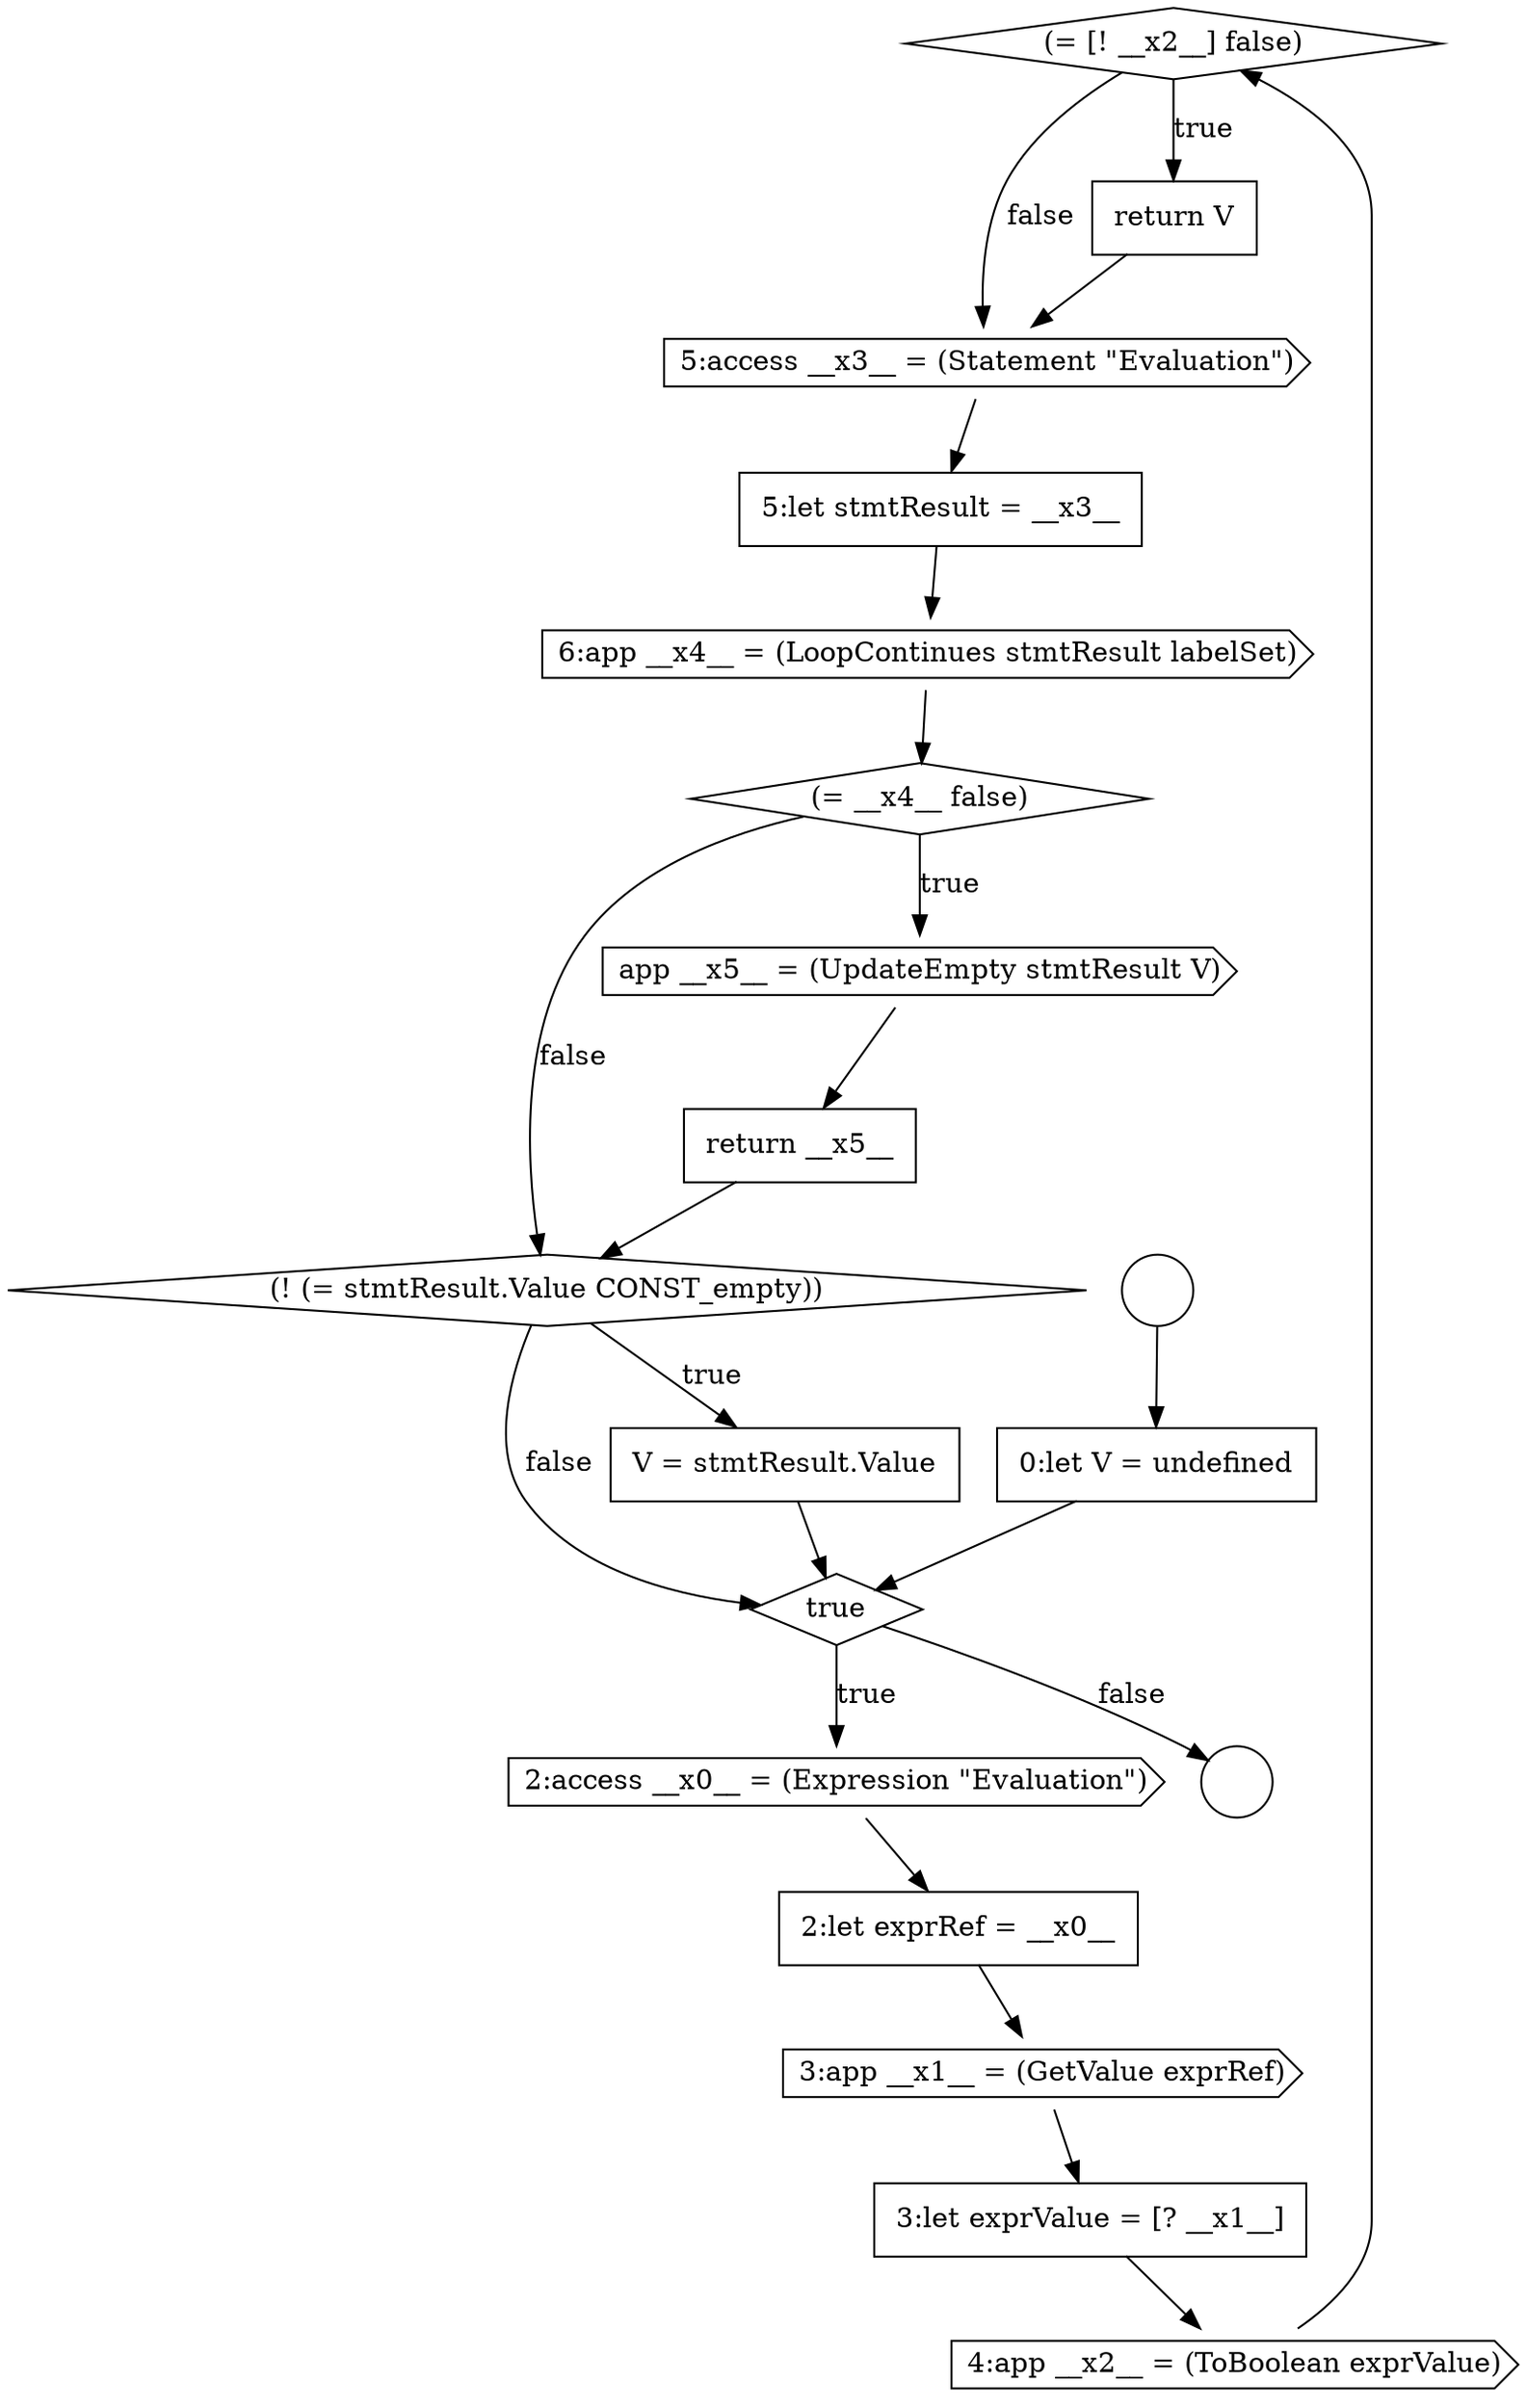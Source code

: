 digraph {
  node7253 [shape=diamond, label=<<font color="black">(= [! __x2__] false)</font>> color="black" fillcolor="white" style=filled]
  node7262 [shape=none, margin=0, label=<<font color="black">
    <table border="0" cellborder="1" cellspacing="0" cellpadding="10">
      <tr><td align="left">V = stmtResult.Value</td></tr>
    </table>
  </font>> color="black" fillcolor="white" style=filled]
  node7254 [shape=none, margin=0, label=<<font color="black">
    <table border="0" cellborder="1" cellspacing="0" cellpadding="10">
      <tr><td align="left">return V</td></tr>
    </table>
  </font>> color="black" fillcolor="white" style=filled]
  node7244 [shape=circle label=" " color="black" fillcolor="white" style=filled]
  node7249 [shape=none, margin=0, label=<<font color="black">
    <table border="0" cellborder="1" cellspacing="0" cellpadding="10">
      <tr><td align="left">2:let exprRef = __x0__</td></tr>
    </table>
  </font>> color="black" fillcolor="white" style=filled]
  node7261 [shape=diamond, label=<<font color="black">(! (= stmtResult.Value CONST_empty))</font>> color="black" fillcolor="white" style=filled]
  node7257 [shape=cds, label=<<font color="black">6:app __x4__ = (LoopContinues stmtResult labelSet)</font>> color="black" fillcolor="white" style=filled]
  node7255 [shape=cds, label=<<font color="black">5:access __x3__ = (Statement &quot;Evaluation&quot;)</font>> color="black" fillcolor="white" style=filled]
  node7250 [shape=cds, label=<<font color="black">3:app __x1__ = (GetValue exprRef)</font>> color="black" fillcolor="white" style=filled]
  node7260 [shape=none, margin=0, label=<<font color="black">
    <table border="0" cellborder="1" cellspacing="0" cellpadding="10">
      <tr><td align="left">return __x5__</td></tr>
    </table>
  </font>> color="black" fillcolor="white" style=filled]
  node7251 [shape=none, margin=0, label=<<font color="black">
    <table border="0" cellborder="1" cellspacing="0" cellpadding="10">
      <tr><td align="left">3:let exprValue = [? __x1__]</td></tr>
    </table>
  </font>> color="black" fillcolor="white" style=filled]
  node7256 [shape=none, margin=0, label=<<font color="black">
    <table border="0" cellborder="1" cellspacing="0" cellpadding="10">
      <tr><td align="left">5:let stmtResult = __x3__</td></tr>
    </table>
  </font>> color="black" fillcolor="white" style=filled]
  node7258 [shape=diamond, label=<<font color="black">(= __x4__ false)</font>> color="black" fillcolor="white" style=filled]
  node7245 [shape=circle label=" " color="black" fillcolor="white" style=filled]
  node7247 [shape=diamond, label=<<font color="black">true</font>> color="black" fillcolor="white" style=filled]
  node7259 [shape=cds, label=<<font color="black">app __x5__ = (UpdateEmpty stmtResult V)</font>> color="black" fillcolor="white" style=filled]
  node7248 [shape=cds, label=<<font color="black">2:access __x0__ = (Expression &quot;Evaluation&quot;)</font>> color="black" fillcolor="white" style=filled]
  node7252 [shape=cds, label=<<font color="black">4:app __x2__ = (ToBoolean exprValue)</font>> color="black" fillcolor="white" style=filled]
  node7246 [shape=none, margin=0, label=<<font color="black">
    <table border="0" cellborder="1" cellspacing="0" cellpadding="10">
      <tr><td align="left">0:let V = undefined</td></tr>
    </table>
  </font>> color="black" fillcolor="white" style=filled]
  node7260 -> node7261 [ color="black"]
  node7258 -> node7259 [label=<<font color="black">true</font>> color="black"]
  node7258 -> node7261 [label=<<font color="black">false</font>> color="black"]
  node7251 -> node7252 [ color="black"]
  node7259 -> node7260 [ color="black"]
  node7262 -> node7247 [ color="black"]
  node7248 -> node7249 [ color="black"]
  node7247 -> node7248 [label=<<font color="black">true</font>> color="black"]
  node7247 -> node7245 [label=<<font color="black">false</font>> color="black"]
  node7244 -> node7246 [ color="black"]
  node7261 -> node7262 [label=<<font color="black">true</font>> color="black"]
  node7261 -> node7247 [label=<<font color="black">false</font>> color="black"]
  node7256 -> node7257 [ color="black"]
  node7249 -> node7250 [ color="black"]
  node7246 -> node7247 [ color="black"]
  node7250 -> node7251 [ color="black"]
  node7252 -> node7253 [ color="black"]
  node7257 -> node7258 [ color="black"]
  node7255 -> node7256 [ color="black"]
  node7253 -> node7254 [label=<<font color="black">true</font>> color="black"]
  node7253 -> node7255 [label=<<font color="black">false</font>> color="black"]
  node7254 -> node7255 [ color="black"]
}
